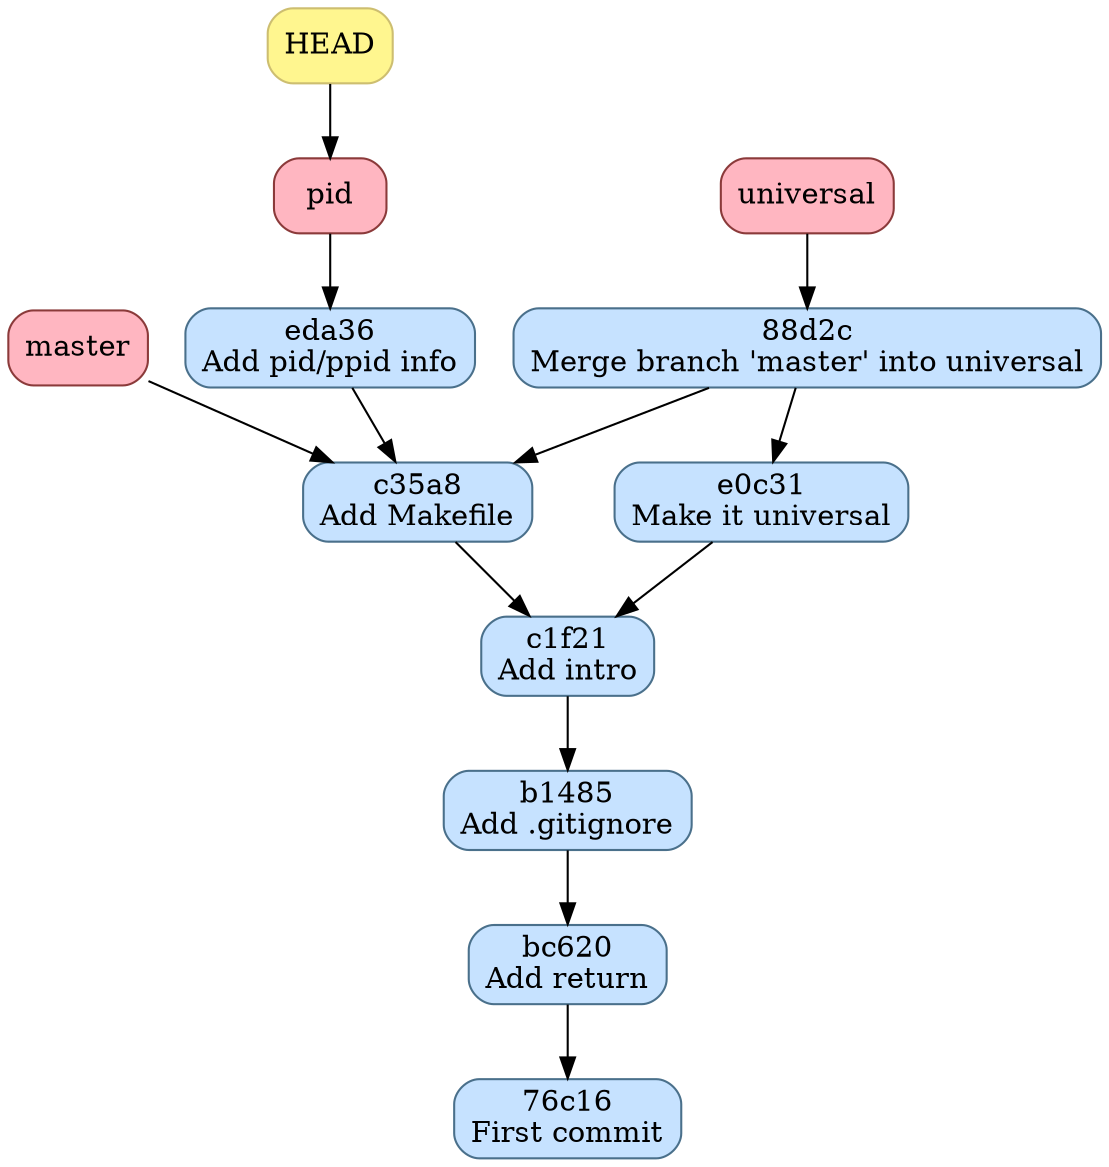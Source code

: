digraph "git history" {
  "master" [shape="box",style="rounded,filled",color="indianred4", fillcolor="lightpink", label="master"];
  "master" -> "c35a8";
  "pid" [shape="box",style="rounded,filled",color="indianred4", fillcolor="lightpink", label="pid"];
  "pid" -> "eda36";
  "universal" [shape="box",style="rounded,filled",color="indianred4", fillcolor="lightpink", label="universal"];
  "universal" -> "88d2c";
  "HEAD" [shape="box",style="rounded,filled",color="lightgoldenrod3", fillcolor="khaki1", label="HEAD"];
  "HEAD" -> "pid";
  "eda36" [shape="box",style="rounded,filled",color="skyblue4", fillcolor="slategray1", label="eda36\nAdd pid/ppid info"];
  "eda36" -> "c35a8";
  "88d2c" [shape="box",style="rounded,filled",color="skyblue4", fillcolor="slategray1", label="88d2c\nMerge branch 'master' into universal"];
  "88d2c" -> "e0c31";
  "88d2c" -> "c35a8";
  "c35a8" [shape="box",style="rounded,filled",color="skyblue4", fillcolor="slategray1", label="c35a8\nAdd Makefile"];
  "c35a8" -> "c1f21";
  "e0c31" [shape="box",style="rounded,filled",color="skyblue4", fillcolor="slategray1", label="e0c31\nMake it universal"];
  "e0c31" -> "c1f21";
  "c1f21" [shape="box",style="rounded,filled",color="skyblue4", fillcolor="slategray1", label="c1f21\nAdd intro"];
  "c1f21" -> "b1485";
  "b1485" [shape="box",style="rounded,filled",color="skyblue4", fillcolor="slategray1", label="b1485\nAdd .gitignore"];
  "b1485" -> "bc620";
  "bc620" [shape="box",style="rounded,filled",color="skyblue4", fillcolor="slategray1", label="bc620\nAdd return"];
  "bc620" -> "76c16";
  "76c16" [shape="box",style="rounded,filled",color="skyblue4", fillcolor="slategray1", label="76c16\nFirst commit"];
}
